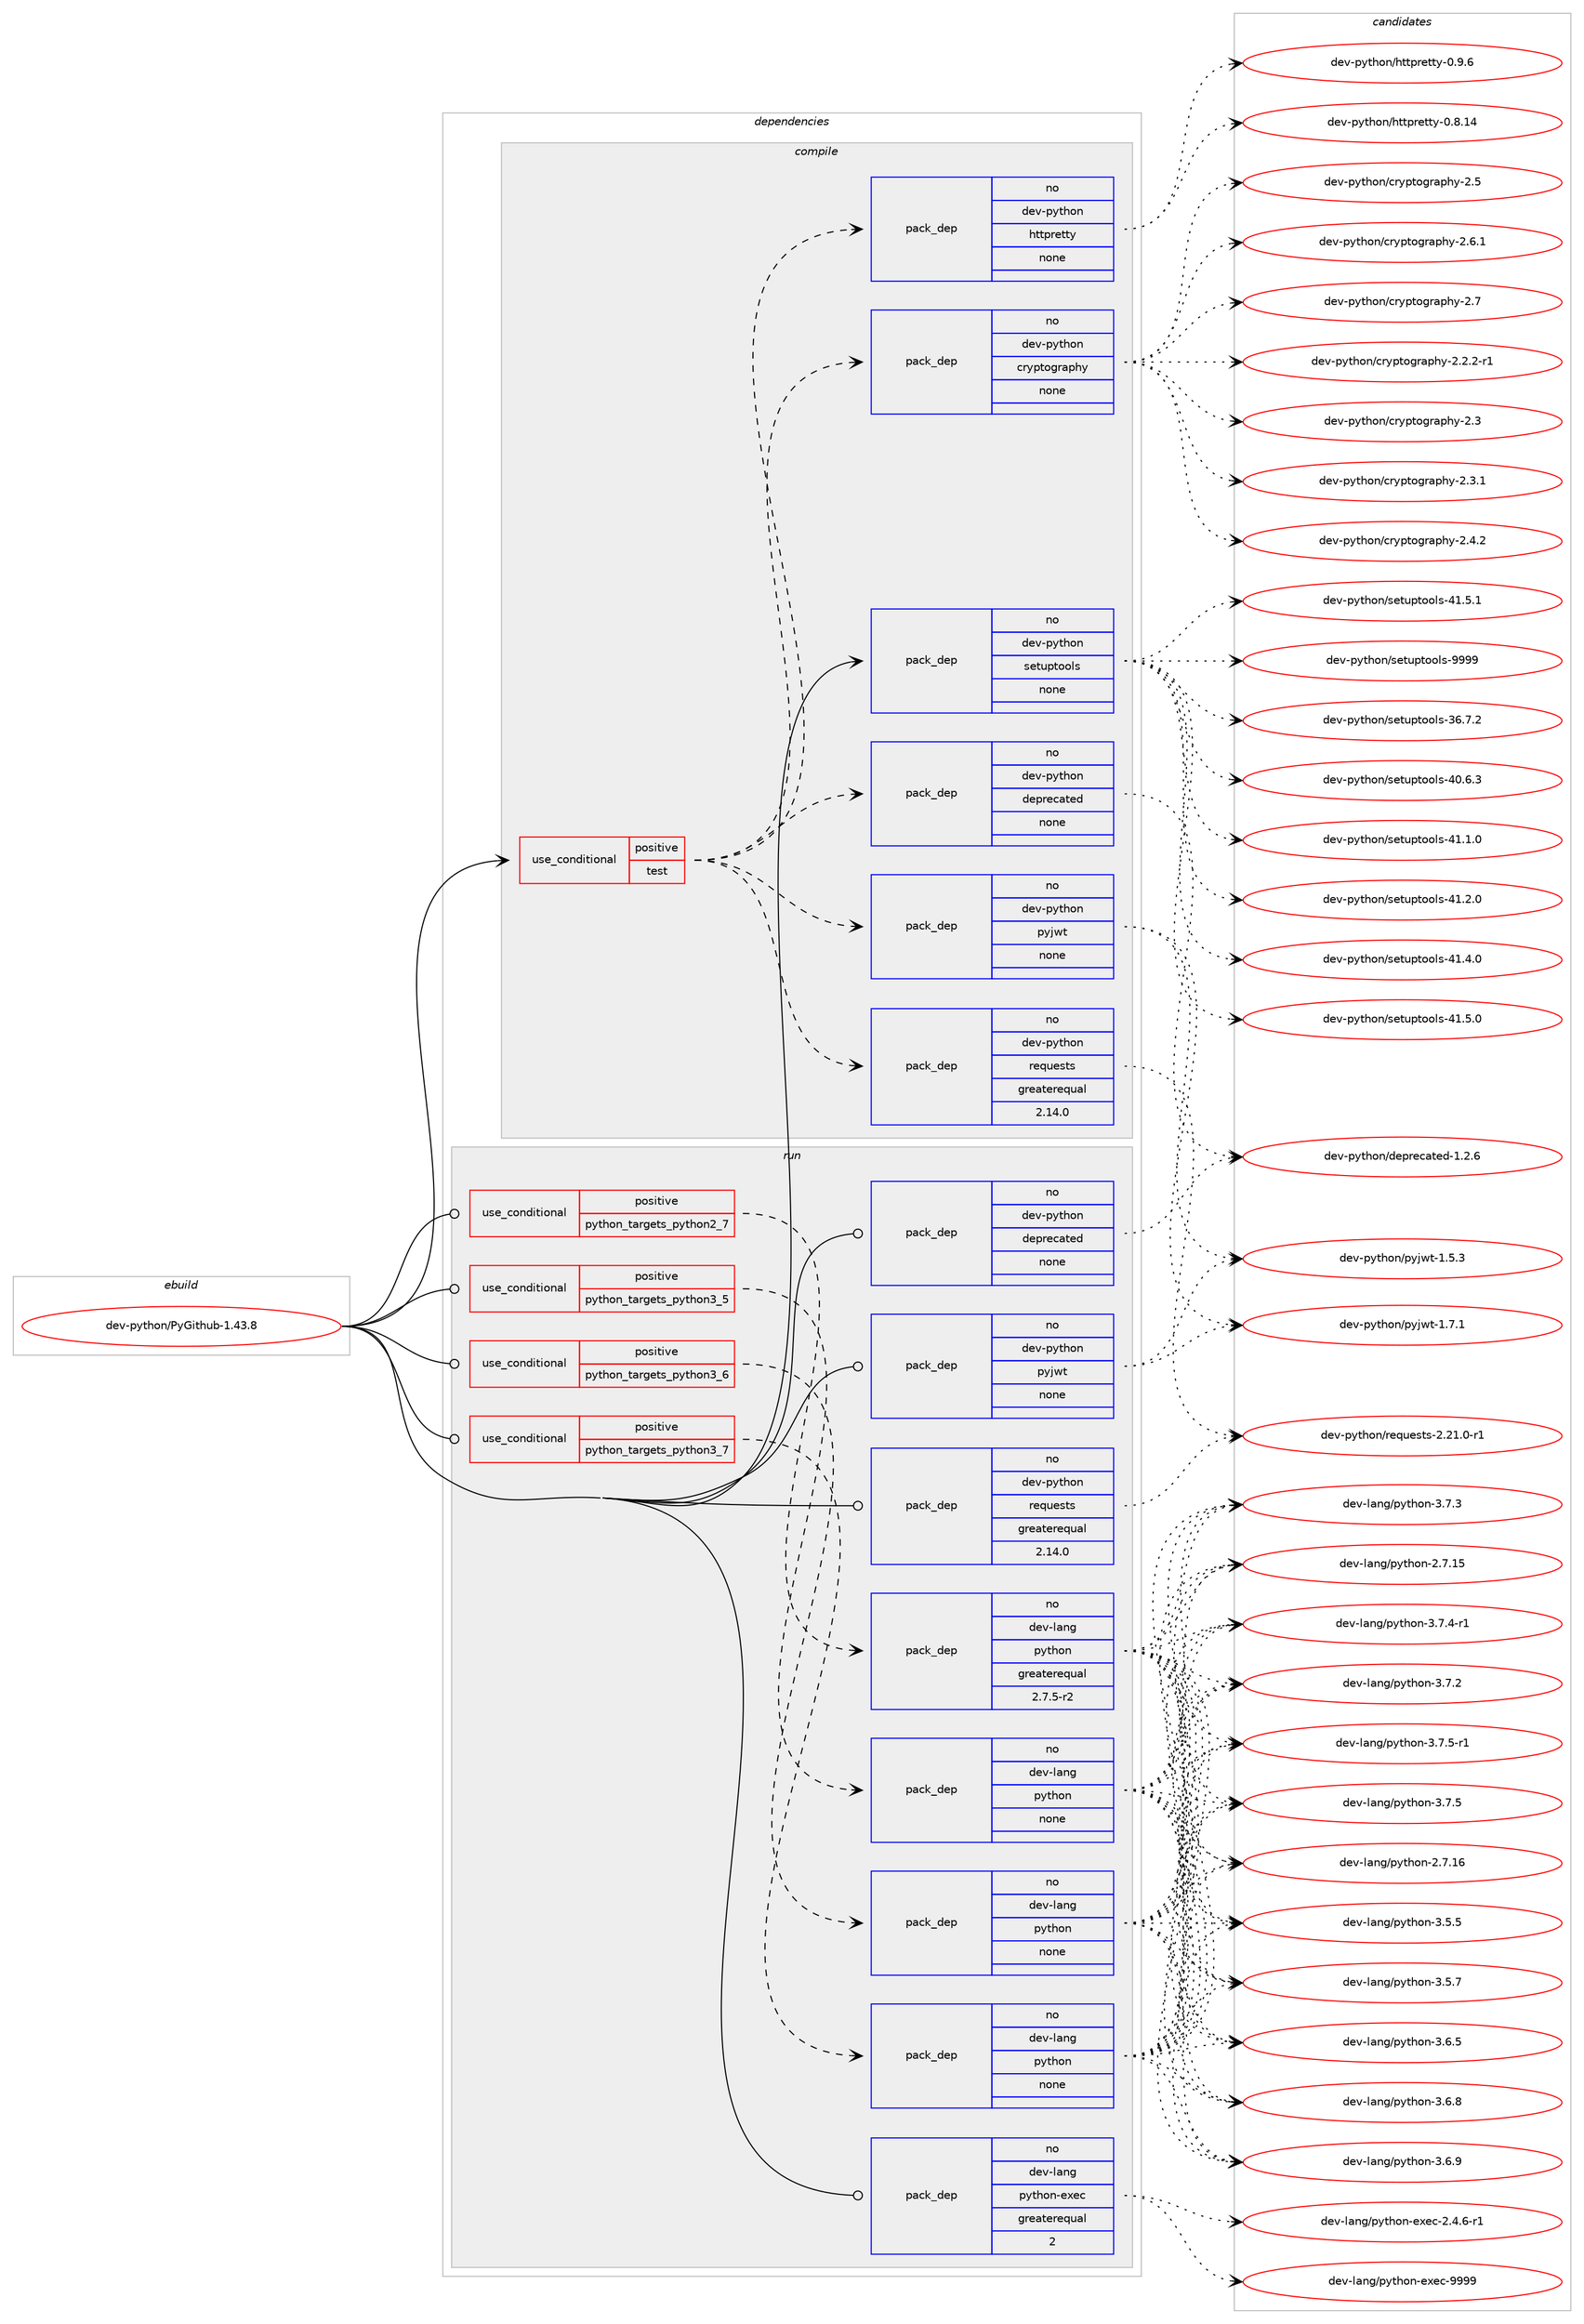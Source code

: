 digraph prolog {

# *************
# Graph options
# *************

newrank=true;
concentrate=true;
compound=true;
graph [rankdir=LR,fontname=Helvetica,fontsize=10,ranksep=1.5];#, ranksep=2.5, nodesep=0.2];
edge  [arrowhead=vee];
node  [fontname=Helvetica,fontsize=10];

# **********
# The ebuild
# **********

subgraph cluster_leftcol {
color=gray;
rank=same;
label=<<i>ebuild</i>>;
id [label="dev-python/PyGithub-1.43.8", color=red, width=4, href="../dev-python/PyGithub-1.43.8.svg"];
}

# ****************
# The dependencies
# ****************

subgraph cluster_midcol {
color=gray;
label=<<i>dependencies</i>>;
subgraph cluster_compile {
fillcolor="#eeeeee";
style=filled;
label=<<i>compile</i>>;
subgraph cond135656 {
dependency592738 [label=<<TABLE BORDER="0" CELLBORDER="1" CELLSPACING="0" CELLPADDING="4"><TR><TD ROWSPAN="3" CELLPADDING="10">use_conditional</TD></TR><TR><TD>positive</TD></TR><TR><TD>test</TD></TR></TABLE>>, shape=none, color=red];
subgraph pack445312 {
dependency592739 [label=<<TABLE BORDER="0" CELLBORDER="1" CELLSPACING="0" CELLPADDING="4" WIDTH="220"><TR><TD ROWSPAN="6" CELLPADDING="30">pack_dep</TD></TR><TR><TD WIDTH="110">no</TD></TR><TR><TD>dev-python</TD></TR><TR><TD>deprecated</TD></TR><TR><TD>none</TD></TR><TR><TD></TD></TR></TABLE>>, shape=none, color=blue];
}
dependency592738:e -> dependency592739:w [weight=20,style="dashed",arrowhead="vee"];
subgraph pack445313 {
dependency592740 [label=<<TABLE BORDER="0" CELLBORDER="1" CELLSPACING="0" CELLPADDING="4" WIDTH="220"><TR><TD ROWSPAN="6" CELLPADDING="30">pack_dep</TD></TR><TR><TD WIDTH="110">no</TD></TR><TR><TD>dev-python</TD></TR><TR><TD>pyjwt</TD></TR><TR><TD>none</TD></TR><TR><TD></TD></TR></TABLE>>, shape=none, color=blue];
}
dependency592738:e -> dependency592740:w [weight=20,style="dashed",arrowhead="vee"];
subgraph pack445314 {
dependency592741 [label=<<TABLE BORDER="0" CELLBORDER="1" CELLSPACING="0" CELLPADDING="4" WIDTH="220"><TR><TD ROWSPAN="6" CELLPADDING="30">pack_dep</TD></TR><TR><TD WIDTH="110">no</TD></TR><TR><TD>dev-python</TD></TR><TR><TD>requests</TD></TR><TR><TD>greaterequal</TD></TR><TR><TD>2.14.0</TD></TR></TABLE>>, shape=none, color=blue];
}
dependency592738:e -> dependency592741:w [weight=20,style="dashed",arrowhead="vee"];
subgraph pack445315 {
dependency592742 [label=<<TABLE BORDER="0" CELLBORDER="1" CELLSPACING="0" CELLPADDING="4" WIDTH="220"><TR><TD ROWSPAN="6" CELLPADDING="30">pack_dep</TD></TR><TR><TD WIDTH="110">no</TD></TR><TR><TD>dev-python</TD></TR><TR><TD>cryptography</TD></TR><TR><TD>none</TD></TR><TR><TD></TD></TR></TABLE>>, shape=none, color=blue];
}
dependency592738:e -> dependency592742:w [weight=20,style="dashed",arrowhead="vee"];
subgraph pack445316 {
dependency592743 [label=<<TABLE BORDER="0" CELLBORDER="1" CELLSPACING="0" CELLPADDING="4" WIDTH="220"><TR><TD ROWSPAN="6" CELLPADDING="30">pack_dep</TD></TR><TR><TD WIDTH="110">no</TD></TR><TR><TD>dev-python</TD></TR><TR><TD>httpretty</TD></TR><TR><TD>none</TD></TR><TR><TD></TD></TR></TABLE>>, shape=none, color=blue];
}
dependency592738:e -> dependency592743:w [weight=20,style="dashed",arrowhead="vee"];
}
id:e -> dependency592738:w [weight=20,style="solid",arrowhead="vee"];
subgraph pack445317 {
dependency592744 [label=<<TABLE BORDER="0" CELLBORDER="1" CELLSPACING="0" CELLPADDING="4" WIDTH="220"><TR><TD ROWSPAN="6" CELLPADDING="30">pack_dep</TD></TR><TR><TD WIDTH="110">no</TD></TR><TR><TD>dev-python</TD></TR><TR><TD>setuptools</TD></TR><TR><TD>none</TD></TR><TR><TD></TD></TR></TABLE>>, shape=none, color=blue];
}
id:e -> dependency592744:w [weight=20,style="solid",arrowhead="vee"];
}
subgraph cluster_compileandrun {
fillcolor="#eeeeee";
style=filled;
label=<<i>compile and run</i>>;
}
subgraph cluster_run {
fillcolor="#eeeeee";
style=filled;
label=<<i>run</i>>;
subgraph cond135657 {
dependency592745 [label=<<TABLE BORDER="0" CELLBORDER="1" CELLSPACING="0" CELLPADDING="4"><TR><TD ROWSPAN="3" CELLPADDING="10">use_conditional</TD></TR><TR><TD>positive</TD></TR><TR><TD>python_targets_python2_7</TD></TR></TABLE>>, shape=none, color=red];
subgraph pack445318 {
dependency592746 [label=<<TABLE BORDER="0" CELLBORDER="1" CELLSPACING="0" CELLPADDING="4" WIDTH="220"><TR><TD ROWSPAN="6" CELLPADDING="30">pack_dep</TD></TR><TR><TD WIDTH="110">no</TD></TR><TR><TD>dev-lang</TD></TR><TR><TD>python</TD></TR><TR><TD>greaterequal</TD></TR><TR><TD>2.7.5-r2</TD></TR></TABLE>>, shape=none, color=blue];
}
dependency592745:e -> dependency592746:w [weight=20,style="dashed",arrowhead="vee"];
}
id:e -> dependency592745:w [weight=20,style="solid",arrowhead="odot"];
subgraph cond135658 {
dependency592747 [label=<<TABLE BORDER="0" CELLBORDER="1" CELLSPACING="0" CELLPADDING="4"><TR><TD ROWSPAN="3" CELLPADDING="10">use_conditional</TD></TR><TR><TD>positive</TD></TR><TR><TD>python_targets_python3_5</TD></TR></TABLE>>, shape=none, color=red];
subgraph pack445319 {
dependency592748 [label=<<TABLE BORDER="0" CELLBORDER="1" CELLSPACING="0" CELLPADDING="4" WIDTH="220"><TR><TD ROWSPAN="6" CELLPADDING="30">pack_dep</TD></TR><TR><TD WIDTH="110">no</TD></TR><TR><TD>dev-lang</TD></TR><TR><TD>python</TD></TR><TR><TD>none</TD></TR><TR><TD></TD></TR></TABLE>>, shape=none, color=blue];
}
dependency592747:e -> dependency592748:w [weight=20,style="dashed",arrowhead="vee"];
}
id:e -> dependency592747:w [weight=20,style="solid",arrowhead="odot"];
subgraph cond135659 {
dependency592749 [label=<<TABLE BORDER="0" CELLBORDER="1" CELLSPACING="0" CELLPADDING="4"><TR><TD ROWSPAN="3" CELLPADDING="10">use_conditional</TD></TR><TR><TD>positive</TD></TR><TR><TD>python_targets_python3_6</TD></TR></TABLE>>, shape=none, color=red];
subgraph pack445320 {
dependency592750 [label=<<TABLE BORDER="0" CELLBORDER="1" CELLSPACING="0" CELLPADDING="4" WIDTH="220"><TR><TD ROWSPAN="6" CELLPADDING="30">pack_dep</TD></TR><TR><TD WIDTH="110">no</TD></TR><TR><TD>dev-lang</TD></TR><TR><TD>python</TD></TR><TR><TD>none</TD></TR><TR><TD></TD></TR></TABLE>>, shape=none, color=blue];
}
dependency592749:e -> dependency592750:w [weight=20,style="dashed",arrowhead="vee"];
}
id:e -> dependency592749:w [weight=20,style="solid",arrowhead="odot"];
subgraph cond135660 {
dependency592751 [label=<<TABLE BORDER="0" CELLBORDER="1" CELLSPACING="0" CELLPADDING="4"><TR><TD ROWSPAN="3" CELLPADDING="10">use_conditional</TD></TR><TR><TD>positive</TD></TR><TR><TD>python_targets_python3_7</TD></TR></TABLE>>, shape=none, color=red];
subgraph pack445321 {
dependency592752 [label=<<TABLE BORDER="0" CELLBORDER="1" CELLSPACING="0" CELLPADDING="4" WIDTH="220"><TR><TD ROWSPAN="6" CELLPADDING="30">pack_dep</TD></TR><TR><TD WIDTH="110">no</TD></TR><TR><TD>dev-lang</TD></TR><TR><TD>python</TD></TR><TR><TD>none</TD></TR><TR><TD></TD></TR></TABLE>>, shape=none, color=blue];
}
dependency592751:e -> dependency592752:w [weight=20,style="dashed",arrowhead="vee"];
}
id:e -> dependency592751:w [weight=20,style="solid",arrowhead="odot"];
subgraph pack445322 {
dependency592753 [label=<<TABLE BORDER="0" CELLBORDER="1" CELLSPACING="0" CELLPADDING="4" WIDTH="220"><TR><TD ROWSPAN="6" CELLPADDING="30">pack_dep</TD></TR><TR><TD WIDTH="110">no</TD></TR><TR><TD>dev-lang</TD></TR><TR><TD>python-exec</TD></TR><TR><TD>greaterequal</TD></TR><TR><TD>2</TD></TR></TABLE>>, shape=none, color=blue];
}
id:e -> dependency592753:w [weight=20,style="solid",arrowhead="odot"];
subgraph pack445323 {
dependency592754 [label=<<TABLE BORDER="0" CELLBORDER="1" CELLSPACING="0" CELLPADDING="4" WIDTH="220"><TR><TD ROWSPAN="6" CELLPADDING="30">pack_dep</TD></TR><TR><TD WIDTH="110">no</TD></TR><TR><TD>dev-python</TD></TR><TR><TD>deprecated</TD></TR><TR><TD>none</TD></TR><TR><TD></TD></TR></TABLE>>, shape=none, color=blue];
}
id:e -> dependency592754:w [weight=20,style="solid",arrowhead="odot"];
subgraph pack445324 {
dependency592755 [label=<<TABLE BORDER="0" CELLBORDER="1" CELLSPACING="0" CELLPADDING="4" WIDTH="220"><TR><TD ROWSPAN="6" CELLPADDING="30">pack_dep</TD></TR><TR><TD WIDTH="110">no</TD></TR><TR><TD>dev-python</TD></TR><TR><TD>pyjwt</TD></TR><TR><TD>none</TD></TR><TR><TD></TD></TR></TABLE>>, shape=none, color=blue];
}
id:e -> dependency592755:w [weight=20,style="solid",arrowhead="odot"];
subgraph pack445325 {
dependency592756 [label=<<TABLE BORDER="0" CELLBORDER="1" CELLSPACING="0" CELLPADDING="4" WIDTH="220"><TR><TD ROWSPAN="6" CELLPADDING="30">pack_dep</TD></TR><TR><TD WIDTH="110">no</TD></TR><TR><TD>dev-python</TD></TR><TR><TD>requests</TD></TR><TR><TD>greaterequal</TD></TR><TR><TD>2.14.0</TD></TR></TABLE>>, shape=none, color=blue];
}
id:e -> dependency592756:w [weight=20,style="solid",arrowhead="odot"];
}
}

# **************
# The candidates
# **************

subgraph cluster_choices {
rank=same;
color=gray;
label=<<i>candidates</i>>;

subgraph choice445312 {
color=black;
nodesep=1;
choice10010111845112121116104111110471001011121141019997116101100454946504654 [label="dev-python/deprecated-1.2.6", color=red, width=4,href="../dev-python/deprecated-1.2.6.svg"];
dependency592739:e -> choice10010111845112121116104111110471001011121141019997116101100454946504654:w [style=dotted,weight="100"];
}
subgraph choice445313 {
color=black;
nodesep=1;
choice1001011184511212111610411111047112121106119116454946534651 [label="dev-python/pyjwt-1.5.3", color=red, width=4,href="../dev-python/pyjwt-1.5.3.svg"];
choice1001011184511212111610411111047112121106119116454946554649 [label="dev-python/pyjwt-1.7.1", color=red, width=4,href="../dev-python/pyjwt-1.7.1.svg"];
dependency592740:e -> choice1001011184511212111610411111047112121106119116454946534651:w [style=dotted,weight="100"];
dependency592740:e -> choice1001011184511212111610411111047112121106119116454946554649:w [style=dotted,weight="100"];
}
subgraph choice445314 {
color=black;
nodesep=1;
choice1001011184511212111610411111047114101113117101115116115455046504946484511449 [label="dev-python/requests-2.21.0-r1", color=red, width=4,href="../dev-python/requests-2.21.0-r1.svg"];
dependency592741:e -> choice1001011184511212111610411111047114101113117101115116115455046504946484511449:w [style=dotted,weight="100"];
}
subgraph choice445315 {
color=black;
nodesep=1;
choice100101118451121211161041111104799114121112116111103114971121041214550465046504511449 [label="dev-python/cryptography-2.2.2-r1", color=red, width=4,href="../dev-python/cryptography-2.2.2-r1.svg"];
choice1001011184511212111610411111047991141211121161111031149711210412145504651 [label="dev-python/cryptography-2.3", color=red, width=4,href="../dev-python/cryptography-2.3.svg"];
choice10010111845112121116104111110479911412111211611110311497112104121455046514649 [label="dev-python/cryptography-2.3.1", color=red, width=4,href="../dev-python/cryptography-2.3.1.svg"];
choice10010111845112121116104111110479911412111211611110311497112104121455046524650 [label="dev-python/cryptography-2.4.2", color=red, width=4,href="../dev-python/cryptography-2.4.2.svg"];
choice1001011184511212111610411111047991141211121161111031149711210412145504653 [label="dev-python/cryptography-2.5", color=red, width=4,href="../dev-python/cryptography-2.5.svg"];
choice10010111845112121116104111110479911412111211611110311497112104121455046544649 [label="dev-python/cryptography-2.6.1", color=red, width=4,href="../dev-python/cryptography-2.6.1.svg"];
choice1001011184511212111610411111047991141211121161111031149711210412145504655 [label="dev-python/cryptography-2.7", color=red, width=4,href="../dev-python/cryptography-2.7.svg"];
dependency592742:e -> choice100101118451121211161041111104799114121112116111103114971121041214550465046504511449:w [style=dotted,weight="100"];
dependency592742:e -> choice1001011184511212111610411111047991141211121161111031149711210412145504651:w [style=dotted,weight="100"];
dependency592742:e -> choice10010111845112121116104111110479911412111211611110311497112104121455046514649:w [style=dotted,weight="100"];
dependency592742:e -> choice10010111845112121116104111110479911412111211611110311497112104121455046524650:w [style=dotted,weight="100"];
dependency592742:e -> choice1001011184511212111610411111047991141211121161111031149711210412145504653:w [style=dotted,weight="100"];
dependency592742:e -> choice10010111845112121116104111110479911412111211611110311497112104121455046544649:w [style=dotted,weight="100"];
dependency592742:e -> choice1001011184511212111610411111047991141211121161111031149711210412145504655:w [style=dotted,weight="100"];
}
subgraph choice445316 {
color=black;
nodesep=1;
choice100101118451121211161041111104710411611611211410111611612145484656464952 [label="dev-python/httpretty-0.8.14", color=red, width=4,href="../dev-python/httpretty-0.8.14.svg"];
choice1001011184511212111610411111047104116116112114101116116121454846574654 [label="dev-python/httpretty-0.9.6", color=red, width=4,href="../dev-python/httpretty-0.9.6.svg"];
dependency592743:e -> choice100101118451121211161041111104710411611611211410111611612145484656464952:w [style=dotted,weight="100"];
dependency592743:e -> choice1001011184511212111610411111047104116116112114101116116121454846574654:w [style=dotted,weight="100"];
}
subgraph choice445317 {
color=black;
nodesep=1;
choice100101118451121211161041111104711510111611711211611111110811545515446554650 [label="dev-python/setuptools-36.7.2", color=red, width=4,href="../dev-python/setuptools-36.7.2.svg"];
choice100101118451121211161041111104711510111611711211611111110811545524846544651 [label="dev-python/setuptools-40.6.3", color=red, width=4,href="../dev-python/setuptools-40.6.3.svg"];
choice100101118451121211161041111104711510111611711211611111110811545524946494648 [label="dev-python/setuptools-41.1.0", color=red, width=4,href="../dev-python/setuptools-41.1.0.svg"];
choice100101118451121211161041111104711510111611711211611111110811545524946504648 [label="dev-python/setuptools-41.2.0", color=red, width=4,href="../dev-python/setuptools-41.2.0.svg"];
choice100101118451121211161041111104711510111611711211611111110811545524946524648 [label="dev-python/setuptools-41.4.0", color=red, width=4,href="../dev-python/setuptools-41.4.0.svg"];
choice100101118451121211161041111104711510111611711211611111110811545524946534648 [label="dev-python/setuptools-41.5.0", color=red, width=4,href="../dev-python/setuptools-41.5.0.svg"];
choice100101118451121211161041111104711510111611711211611111110811545524946534649 [label="dev-python/setuptools-41.5.1", color=red, width=4,href="../dev-python/setuptools-41.5.1.svg"];
choice10010111845112121116104111110471151011161171121161111111081154557575757 [label="dev-python/setuptools-9999", color=red, width=4,href="../dev-python/setuptools-9999.svg"];
dependency592744:e -> choice100101118451121211161041111104711510111611711211611111110811545515446554650:w [style=dotted,weight="100"];
dependency592744:e -> choice100101118451121211161041111104711510111611711211611111110811545524846544651:w [style=dotted,weight="100"];
dependency592744:e -> choice100101118451121211161041111104711510111611711211611111110811545524946494648:w [style=dotted,weight="100"];
dependency592744:e -> choice100101118451121211161041111104711510111611711211611111110811545524946504648:w [style=dotted,weight="100"];
dependency592744:e -> choice100101118451121211161041111104711510111611711211611111110811545524946524648:w [style=dotted,weight="100"];
dependency592744:e -> choice100101118451121211161041111104711510111611711211611111110811545524946534648:w [style=dotted,weight="100"];
dependency592744:e -> choice100101118451121211161041111104711510111611711211611111110811545524946534649:w [style=dotted,weight="100"];
dependency592744:e -> choice10010111845112121116104111110471151011161171121161111111081154557575757:w [style=dotted,weight="100"];
}
subgraph choice445318 {
color=black;
nodesep=1;
choice10010111845108971101034711212111610411111045504655464953 [label="dev-lang/python-2.7.15", color=red, width=4,href="../dev-lang/python-2.7.15.svg"];
choice10010111845108971101034711212111610411111045504655464954 [label="dev-lang/python-2.7.16", color=red, width=4,href="../dev-lang/python-2.7.16.svg"];
choice100101118451089711010347112121116104111110455146534653 [label="dev-lang/python-3.5.5", color=red, width=4,href="../dev-lang/python-3.5.5.svg"];
choice100101118451089711010347112121116104111110455146534655 [label="dev-lang/python-3.5.7", color=red, width=4,href="../dev-lang/python-3.5.7.svg"];
choice100101118451089711010347112121116104111110455146544653 [label="dev-lang/python-3.6.5", color=red, width=4,href="../dev-lang/python-3.6.5.svg"];
choice100101118451089711010347112121116104111110455146544656 [label="dev-lang/python-3.6.8", color=red, width=4,href="../dev-lang/python-3.6.8.svg"];
choice100101118451089711010347112121116104111110455146544657 [label="dev-lang/python-3.6.9", color=red, width=4,href="../dev-lang/python-3.6.9.svg"];
choice100101118451089711010347112121116104111110455146554650 [label="dev-lang/python-3.7.2", color=red, width=4,href="../dev-lang/python-3.7.2.svg"];
choice100101118451089711010347112121116104111110455146554651 [label="dev-lang/python-3.7.3", color=red, width=4,href="../dev-lang/python-3.7.3.svg"];
choice1001011184510897110103471121211161041111104551465546524511449 [label="dev-lang/python-3.7.4-r1", color=red, width=4,href="../dev-lang/python-3.7.4-r1.svg"];
choice100101118451089711010347112121116104111110455146554653 [label="dev-lang/python-3.7.5", color=red, width=4,href="../dev-lang/python-3.7.5.svg"];
choice1001011184510897110103471121211161041111104551465546534511449 [label="dev-lang/python-3.7.5-r1", color=red, width=4,href="../dev-lang/python-3.7.5-r1.svg"];
dependency592746:e -> choice10010111845108971101034711212111610411111045504655464953:w [style=dotted,weight="100"];
dependency592746:e -> choice10010111845108971101034711212111610411111045504655464954:w [style=dotted,weight="100"];
dependency592746:e -> choice100101118451089711010347112121116104111110455146534653:w [style=dotted,weight="100"];
dependency592746:e -> choice100101118451089711010347112121116104111110455146534655:w [style=dotted,weight="100"];
dependency592746:e -> choice100101118451089711010347112121116104111110455146544653:w [style=dotted,weight="100"];
dependency592746:e -> choice100101118451089711010347112121116104111110455146544656:w [style=dotted,weight="100"];
dependency592746:e -> choice100101118451089711010347112121116104111110455146544657:w [style=dotted,weight="100"];
dependency592746:e -> choice100101118451089711010347112121116104111110455146554650:w [style=dotted,weight="100"];
dependency592746:e -> choice100101118451089711010347112121116104111110455146554651:w [style=dotted,weight="100"];
dependency592746:e -> choice1001011184510897110103471121211161041111104551465546524511449:w [style=dotted,weight="100"];
dependency592746:e -> choice100101118451089711010347112121116104111110455146554653:w [style=dotted,weight="100"];
dependency592746:e -> choice1001011184510897110103471121211161041111104551465546534511449:w [style=dotted,weight="100"];
}
subgraph choice445319 {
color=black;
nodesep=1;
choice10010111845108971101034711212111610411111045504655464953 [label="dev-lang/python-2.7.15", color=red, width=4,href="../dev-lang/python-2.7.15.svg"];
choice10010111845108971101034711212111610411111045504655464954 [label="dev-lang/python-2.7.16", color=red, width=4,href="../dev-lang/python-2.7.16.svg"];
choice100101118451089711010347112121116104111110455146534653 [label="dev-lang/python-3.5.5", color=red, width=4,href="../dev-lang/python-3.5.5.svg"];
choice100101118451089711010347112121116104111110455146534655 [label="dev-lang/python-3.5.7", color=red, width=4,href="../dev-lang/python-3.5.7.svg"];
choice100101118451089711010347112121116104111110455146544653 [label="dev-lang/python-3.6.5", color=red, width=4,href="../dev-lang/python-3.6.5.svg"];
choice100101118451089711010347112121116104111110455146544656 [label="dev-lang/python-3.6.8", color=red, width=4,href="../dev-lang/python-3.6.8.svg"];
choice100101118451089711010347112121116104111110455146544657 [label="dev-lang/python-3.6.9", color=red, width=4,href="../dev-lang/python-3.6.9.svg"];
choice100101118451089711010347112121116104111110455146554650 [label="dev-lang/python-3.7.2", color=red, width=4,href="../dev-lang/python-3.7.2.svg"];
choice100101118451089711010347112121116104111110455146554651 [label="dev-lang/python-3.7.3", color=red, width=4,href="../dev-lang/python-3.7.3.svg"];
choice1001011184510897110103471121211161041111104551465546524511449 [label="dev-lang/python-3.7.4-r1", color=red, width=4,href="../dev-lang/python-3.7.4-r1.svg"];
choice100101118451089711010347112121116104111110455146554653 [label="dev-lang/python-3.7.5", color=red, width=4,href="../dev-lang/python-3.7.5.svg"];
choice1001011184510897110103471121211161041111104551465546534511449 [label="dev-lang/python-3.7.5-r1", color=red, width=4,href="../dev-lang/python-3.7.5-r1.svg"];
dependency592748:e -> choice10010111845108971101034711212111610411111045504655464953:w [style=dotted,weight="100"];
dependency592748:e -> choice10010111845108971101034711212111610411111045504655464954:w [style=dotted,weight="100"];
dependency592748:e -> choice100101118451089711010347112121116104111110455146534653:w [style=dotted,weight="100"];
dependency592748:e -> choice100101118451089711010347112121116104111110455146534655:w [style=dotted,weight="100"];
dependency592748:e -> choice100101118451089711010347112121116104111110455146544653:w [style=dotted,weight="100"];
dependency592748:e -> choice100101118451089711010347112121116104111110455146544656:w [style=dotted,weight="100"];
dependency592748:e -> choice100101118451089711010347112121116104111110455146544657:w [style=dotted,weight="100"];
dependency592748:e -> choice100101118451089711010347112121116104111110455146554650:w [style=dotted,weight="100"];
dependency592748:e -> choice100101118451089711010347112121116104111110455146554651:w [style=dotted,weight="100"];
dependency592748:e -> choice1001011184510897110103471121211161041111104551465546524511449:w [style=dotted,weight="100"];
dependency592748:e -> choice100101118451089711010347112121116104111110455146554653:w [style=dotted,weight="100"];
dependency592748:e -> choice1001011184510897110103471121211161041111104551465546534511449:w [style=dotted,weight="100"];
}
subgraph choice445320 {
color=black;
nodesep=1;
choice10010111845108971101034711212111610411111045504655464953 [label="dev-lang/python-2.7.15", color=red, width=4,href="../dev-lang/python-2.7.15.svg"];
choice10010111845108971101034711212111610411111045504655464954 [label="dev-lang/python-2.7.16", color=red, width=4,href="../dev-lang/python-2.7.16.svg"];
choice100101118451089711010347112121116104111110455146534653 [label="dev-lang/python-3.5.5", color=red, width=4,href="../dev-lang/python-3.5.5.svg"];
choice100101118451089711010347112121116104111110455146534655 [label="dev-lang/python-3.5.7", color=red, width=4,href="../dev-lang/python-3.5.7.svg"];
choice100101118451089711010347112121116104111110455146544653 [label="dev-lang/python-3.6.5", color=red, width=4,href="../dev-lang/python-3.6.5.svg"];
choice100101118451089711010347112121116104111110455146544656 [label="dev-lang/python-3.6.8", color=red, width=4,href="../dev-lang/python-3.6.8.svg"];
choice100101118451089711010347112121116104111110455146544657 [label="dev-lang/python-3.6.9", color=red, width=4,href="../dev-lang/python-3.6.9.svg"];
choice100101118451089711010347112121116104111110455146554650 [label="dev-lang/python-3.7.2", color=red, width=4,href="../dev-lang/python-3.7.2.svg"];
choice100101118451089711010347112121116104111110455146554651 [label="dev-lang/python-3.7.3", color=red, width=4,href="../dev-lang/python-3.7.3.svg"];
choice1001011184510897110103471121211161041111104551465546524511449 [label="dev-lang/python-3.7.4-r1", color=red, width=4,href="../dev-lang/python-3.7.4-r1.svg"];
choice100101118451089711010347112121116104111110455146554653 [label="dev-lang/python-3.7.5", color=red, width=4,href="../dev-lang/python-3.7.5.svg"];
choice1001011184510897110103471121211161041111104551465546534511449 [label="dev-lang/python-3.7.5-r1", color=red, width=4,href="../dev-lang/python-3.7.5-r1.svg"];
dependency592750:e -> choice10010111845108971101034711212111610411111045504655464953:w [style=dotted,weight="100"];
dependency592750:e -> choice10010111845108971101034711212111610411111045504655464954:w [style=dotted,weight="100"];
dependency592750:e -> choice100101118451089711010347112121116104111110455146534653:w [style=dotted,weight="100"];
dependency592750:e -> choice100101118451089711010347112121116104111110455146534655:w [style=dotted,weight="100"];
dependency592750:e -> choice100101118451089711010347112121116104111110455146544653:w [style=dotted,weight="100"];
dependency592750:e -> choice100101118451089711010347112121116104111110455146544656:w [style=dotted,weight="100"];
dependency592750:e -> choice100101118451089711010347112121116104111110455146544657:w [style=dotted,weight="100"];
dependency592750:e -> choice100101118451089711010347112121116104111110455146554650:w [style=dotted,weight="100"];
dependency592750:e -> choice100101118451089711010347112121116104111110455146554651:w [style=dotted,weight="100"];
dependency592750:e -> choice1001011184510897110103471121211161041111104551465546524511449:w [style=dotted,weight="100"];
dependency592750:e -> choice100101118451089711010347112121116104111110455146554653:w [style=dotted,weight="100"];
dependency592750:e -> choice1001011184510897110103471121211161041111104551465546534511449:w [style=dotted,weight="100"];
}
subgraph choice445321 {
color=black;
nodesep=1;
choice10010111845108971101034711212111610411111045504655464953 [label="dev-lang/python-2.7.15", color=red, width=4,href="../dev-lang/python-2.7.15.svg"];
choice10010111845108971101034711212111610411111045504655464954 [label="dev-lang/python-2.7.16", color=red, width=4,href="../dev-lang/python-2.7.16.svg"];
choice100101118451089711010347112121116104111110455146534653 [label="dev-lang/python-3.5.5", color=red, width=4,href="../dev-lang/python-3.5.5.svg"];
choice100101118451089711010347112121116104111110455146534655 [label="dev-lang/python-3.5.7", color=red, width=4,href="../dev-lang/python-3.5.7.svg"];
choice100101118451089711010347112121116104111110455146544653 [label="dev-lang/python-3.6.5", color=red, width=4,href="../dev-lang/python-3.6.5.svg"];
choice100101118451089711010347112121116104111110455146544656 [label="dev-lang/python-3.6.8", color=red, width=4,href="../dev-lang/python-3.6.8.svg"];
choice100101118451089711010347112121116104111110455146544657 [label="dev-lang/python-3.6.9", color=red, width=4,href="../dev-lang/python-3.6.9.svg"];
choice100101118451089711010347112121116104111110455146554650 [label="dev-lang/python-3.7.2", color=red, width=4,href="../dev-lang/python-3.7.2.svg"];
choice100101118451089711010347112121116104111110455146554651 [label="dev-lang/python-3.7.3", color=red, width=4,href="../dev-lang/python-3.7.3.svg"];
choice1001011184510897110103471121211161041111104551465546524511449 [label="dev-lang/python-3.7.4-r1", color=red, width=4,href="../dev-lang/python-3.7.4-r1.svg"];
choice100101118451089711010347112121116104111110455146554653 [label="dev-lang/python-3.7.5", color=red, width=4,href="../dev-lang/python-3.7.5.svg"];
choice1001011184510897110103471121211161041111104551465546534511449 [label="dev-lang/python-3.7.5-r1", color=red, width=4,href="../dev-lang/python-3.7.5-r1.svg"];
dependency592752:e -> choice10010111845108971101034711212111610411111045504655464953:w [style=dotted,weight="100"];
dependency592752:e -> choice10010111845108971101034711212111610411111045504655464954:w [style=dotted,weight="100"];
dependency592752:e -> choice100101118451089711010347112121116104111110455146534653:w [style=dotted,weight="100"];
dependency592752:e -> choice100101118451089711010347112121116104111110455146534655:w [style=dotted,weight="100"];
dependency592752:e -> choice100101118451089711010347112121116104111110455146544653:w [style=dotted,weight="100"];
dependency592752:e -> choice100101118451089711010347112121116104111110455146544656:w [style=dotted,weight="100"];
dependency592752:e -> choice100101118451089711010347112121116104111110455146544657:w [style=dotted,weight="100"];
dependency592752:e -> choice100101118451089711010347112121116104111110455146554650:w [style=dotted,weight="100"];
dependency592752:e -> choice100101118451089711010347112121116104111110455146554651:w [style=dotted,weight="100"];
dependency592752:e -> choice1001011184510897110103471121211161041111104551465546524511449:w [style=dotted,weight="100"];
dependency592752:e -> choice100101118451089711010347112121116104111110455146554653:w [style=dotted,weight="100"];
dependency592752:e -> choice1001011184510897110103471121211161041111104551465546534511449:w [style=dotted,weight="100"];
}
subgraph choice445322 {
color=black;
nodesep=1;
choice10010111845108971101034711212111610411111045101120101994550465246544511449 [label="dev-lang/python-exec-2.4.6-r1", color=red, width=4,href="../dev-lang/python-exec-2.4.6-r1.svg"];
choice10010111845108971101034711212111610411111045101120101994557575757 [label="dev-lang/python-exec-9999", color=red, width=4,href="../dev-lang/python-exec-9999.svg"];
dependency592753:e -> choice10010111845108971101034711212111610411111045101120101994550465246544511449:w [style=dotted,weight="100"];
dependency592753:e -> choice10010111845108971101034711212111610411111045101120101994557575757:w [style=dotted,weight="100"];
}
subgraph choice445323 {
color=black;
nodesep=1;
choice10010111845112121116104111110471001011121141019997116101100454946504654 [label="dev-python/deprecated-1.2.6", color=red, width=4,href="../dev-python/deprecated-1.2.6.svg"];
dependency592754:e -> choice10010111845112121116104111110471001011121141019997116101100454946504654:w [style=dotted,weight="100"];
}
subgraph choice445324 {
color=black;
nodesep=1;
choice1001011184511212111610411111047112121106119116454946534651 [label="dev-python/pyjwt-1.5.3", color=red, width=4,href="../dev-python/pyjwt-1.5.3.svg"];
choice1001011184511212111610411111047112121106119116454946554649 [label="dev-python/pyjwt-1.7.1", color=red, width=4,href="../dev-python/pyjwt-1.7.1.svg"];
dependency592755:e -> choice1001011184511212111610411111047112121106119116454946534651:w [style=dotted,weight="100"];
dependency592755:e -> choice1001011184511212111610411111047112121106119116454946554649:w [style=dotted,weight="100"];
}
subgraph choice445325 {
color=black;
nodesep=1;
choice1001011184511212111610411111047114101113117101115116115455046504946484511449 [label="dev-python/requests-2.21.0-r1", color=red, width=4,href="../dev-python/requests-2.21.0-r1.svg"];
dependency592756:e -> choice1001011184511212111610411111047114101113117101115116115455046504946484511449:w [style=dotted,weight="100"];
}
}

}
